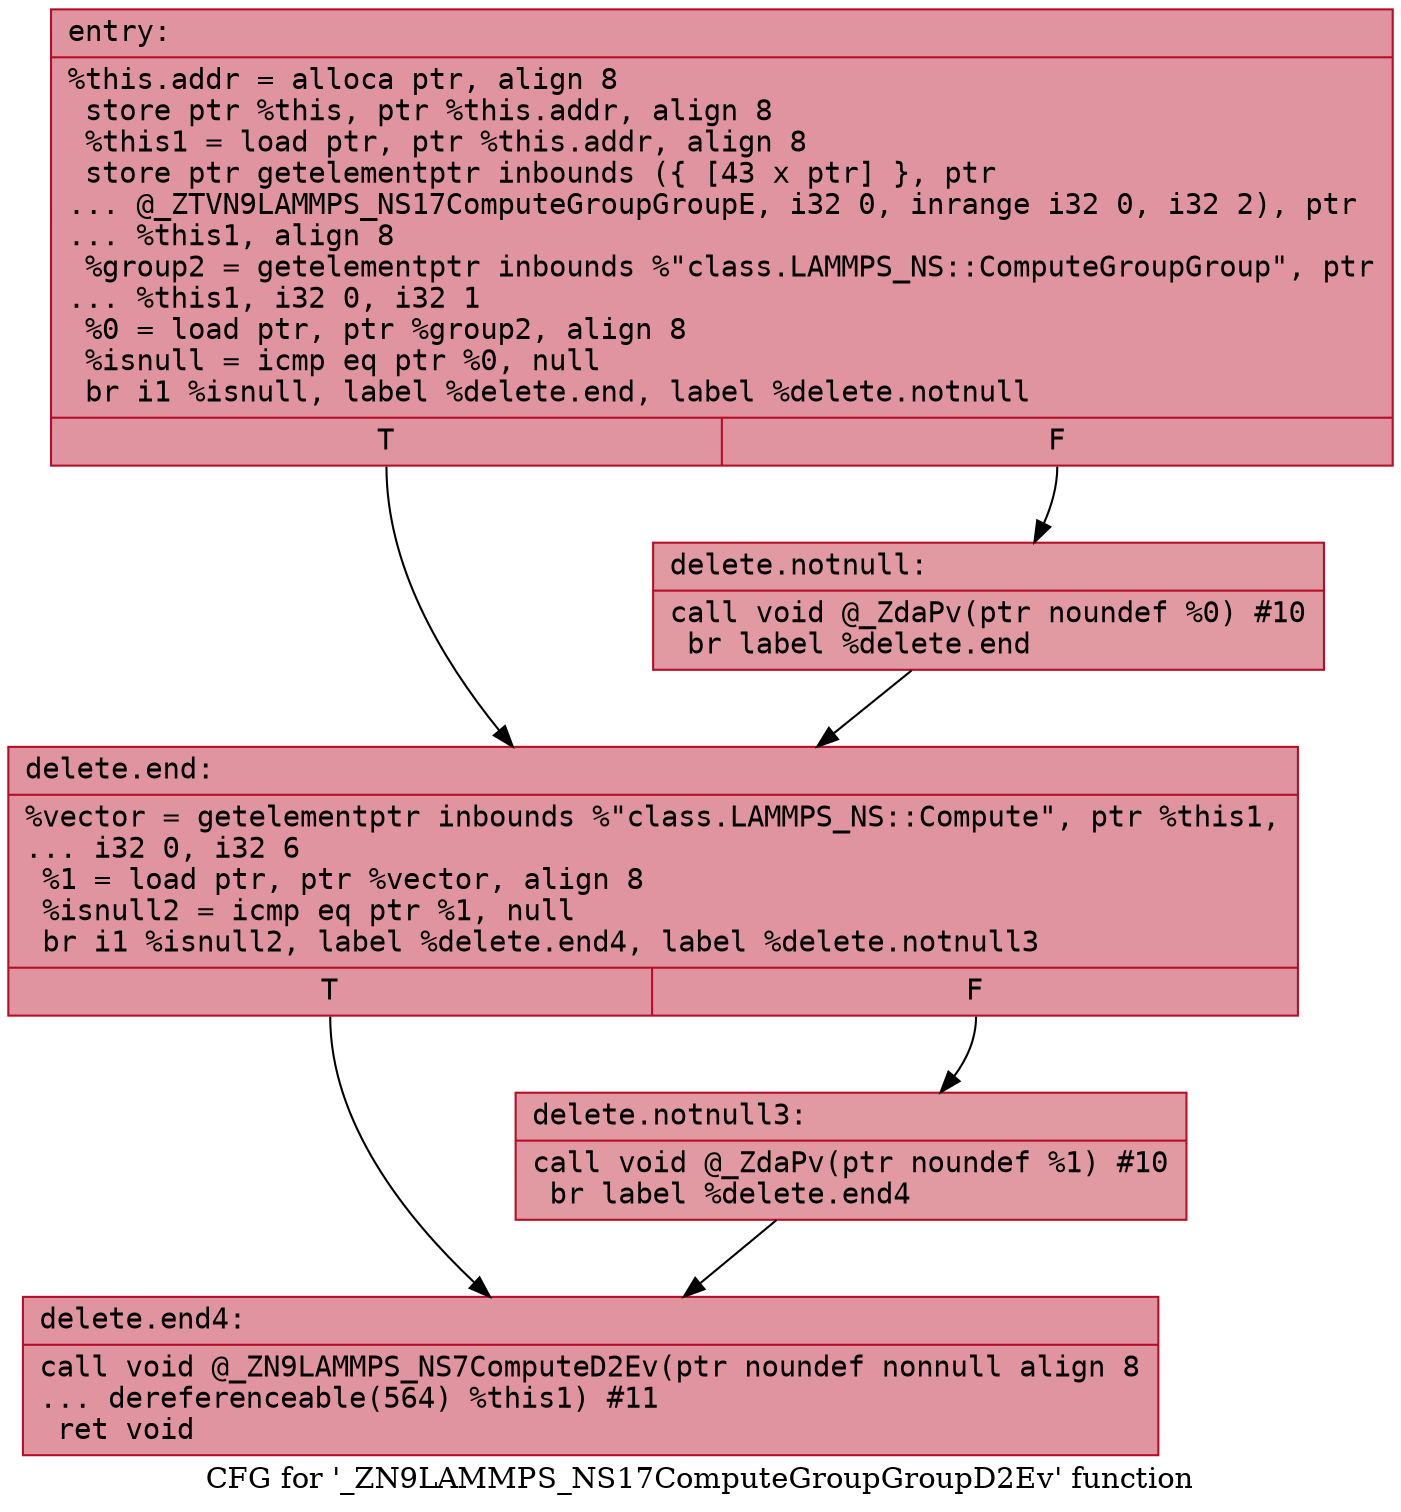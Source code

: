 digraph "CFG for '_ZN9LAMMPS_NS17ComputeGroupGroupD2Ev' function" {
	label="CFG for '_ZN9LAMMPS_NS17ComputeGroupGroupD2Ev' function";

	Node0x555a1466c070 [shape=record,color="#b70d28ff", style=filled, fillcolor="#b70d2870" fontname="Courier",label="{entry:\l|  %this.addr = alloca ptr, align 8\l  store ptr %this, ptr %this.addr, align 8\l  %this1 = load ptr, ptr %this.addr, align 8\l  store ptr getelementptr inbounds (\{ [43 x ptr] \}, ptr\l... @_ZTVN9LAMMPS_NS17ComputeGroupGroupE, i32 0, inrange i32 0, i32 2), ptr\l... %this1, align 8\l  %group2 = getelementptr inbounds %\"class.LAMMPS_NS::ComputeGroupGroup\", ptr\l... %this1, i32 0, i32 1\l  %0 = load ptr, ptr %group2, align 8\l  %isnull = icmp eq ptr %0, null\l  br i1 %isnull, label %delete.end, label %delete.notnull\l|{<s0>T|<s1>F}}"];
	Node0x555a1466c070:s0 -> Node0x555a1466c3f0[tooltip="entry -> delete.end\nProbability 37.50%" ];
	Node0x555a1466c070:s1 -> Node0x555a1466c440[tooltip="entry -> delete.notnull\nProbability 62.50%" ];
	Node0x555a1466c440 [shape=record,color="#b70d28ff", style=filled, fillcolor="#bb1b2c70" fontname="Courier",label="{delete.notnull:\l|  call void @_ZdaPv(ptr noundef %0) #10\l  br label %delete.end\l}"];
	Node0x555a1466c440 -> Node0x555a1466c3f0[tooltip="delete.notnull -> delete.end\nProbability 100.00%" ];
	Node0x555a1466c3f0 [shape=record,color="#b70d28ff", style=filled, fillcolor="#b70d2870" fontname="Courier",label="{delete.end:\l|  %vector = getelementptr inbounds %\"class.LAMMPS_NS::Compute\", ptr %this1,\l... i32 0, i32 6\l  %1 = load ptr, ptr %vector, align 8\l  %isnull2 = icmp eq ptr %1, null\l  br i1 %isnull2, label %delete.end4, label %delete.notnull3\l|{<s0>T|<s1>F}}"];
	Node0x555a1466c3f0:s0 -> Node0x555a1466c850[tooltip="delete.end -> delete.end4\nProbability 37.50%" ];
	Node0x555a1466c3f0:s1 -> Node0x555a1466c8d0[tooltip="delete.end -> delete.notnull3\nProbability 62.50%" ];
	Node0x555a1466c8d0 [shape=record,color="#b70d28ff", style=filled, fillcolor="#bb1b2c70" fontname="Courier",label="{delete.notnull3:\l|  call void @_ZdaPv(ptr noundef %1) #10\l  br label %delete.end4\l}"];
	Node0x555a1466c8d0 -> Node0x555a1466c850[tooltip="delete.notnull3 -> delete.end4\nProbability 100.00%" ];
	Node0x555a1466c850 [shape=record,color="#b70d28ff", style=filled, fillcolor="#b70d2870" fontname="Courier",label="{delete.end4:\l|  call void @_ZN9LAMMPS_NS7ComputeD2Ev(ptr noundef nonnull align 8\l... dereferenceable(564) %this1) #11\l  ret void\l}"];
}
